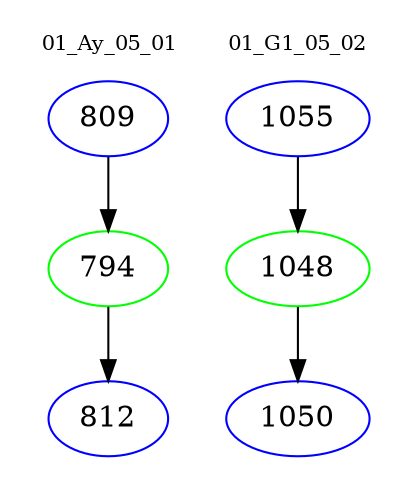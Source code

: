 digraph{
subgraph cluster_0 {
color = white
label = "01_Ay_05_01";
fontsize=10;
T0_809 [label="809", color="blue"]
T0_809 -> T0_794 [color="black"]
T0_794 [label="794", color="green"]
T0_794 -> T0_812 [color="black"]
T0_812 [label="812", color="blue"]
}
subgraph cluster_1 {
color = white
label = "01_G1_05_02";
fontsize=10;
T1_1055 [label="1055", color="blue"]
T1_1055 -> T1_1048 [color="black"]
T1_1048 [label="1048", color="green"]
T1_1048 -> T1_1050 [color="black"]
T1_1050 [label="1050", color="blue"]
}
}

